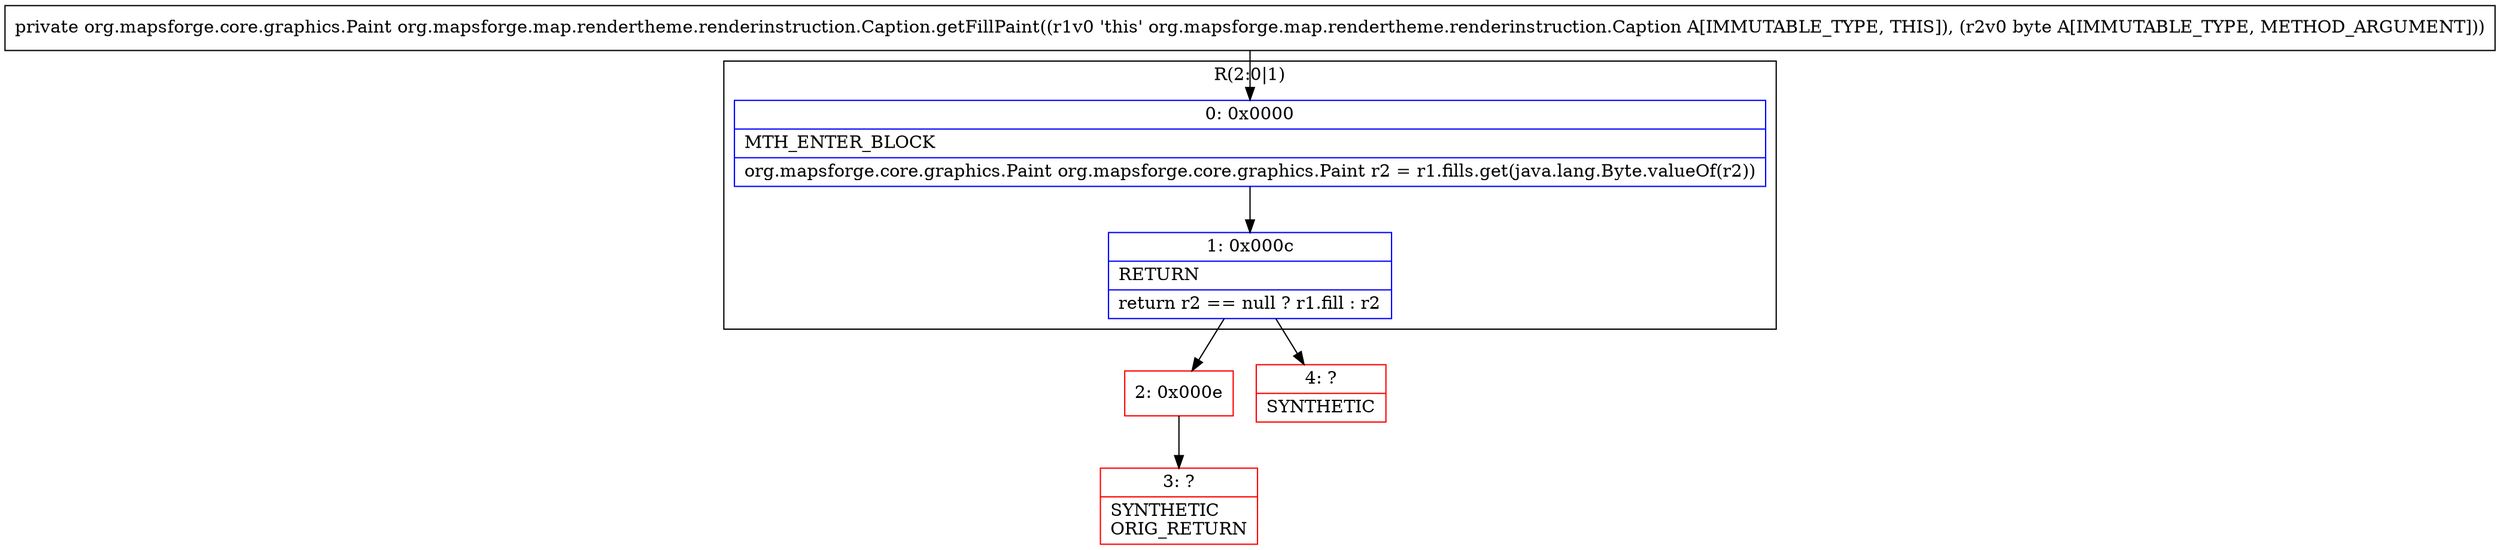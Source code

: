 digraph "CFG fororg.mapsforge.map.rendertheme.renderinstruction.Caption.getFillPaint(B)Lorg\/mapsforge\/core\/graphics\/Paint;" {
subgraph cluster_Region_304326173 {
label = "R(2:0|1)";
node [shape=record,color=blue];
Node_0 [shape=record,label="{0\:\ 0x0000|MTH_ENTER_BLOCK\l|org.mapsforge.core.graphics.Paint org.mapsforge.core.graphics.Paint r2 = r1.fills.get(java.lang.Byte.valueOf(r2))\l}"];
Node_1 [shape=record,label="{1\:\ 0x000c|RETURN\l|return r2 == null ? r1.fill : r2\l}"];
}
Node_2 [shape=record,color=red,label="{2\:\ 0x000e}"];
Node_3 [shape=record,color=red,label="{3\:\ ?|SYNTHETIC\lORIG_RETURN\l}"];
Node_4 [shape=record,color=red,label="{4\:\ ?|SYNTHETIC\l}"];
MethodNode[shape=record,label="{private org.mapsforge.core.graphics.Paint org.mapsforge.map.rendertheme.renderinstruction.Caption.getFillPaint((r1v0 'this' org.mapsforge.map.rendertheme.renderinstruction.Caption A[IMMUTABLE_TYPE, THIS]), (r2v0 byte A[IMMUTABLE_TYPE, METHOD_ARGUMENT])) }"];
MethodNode -> Node_0;
Node_0 -> Node_1;
Node_1 -> Node_2;
Node_1 -> Node_4;
Node_2 -> Node_3;
}


